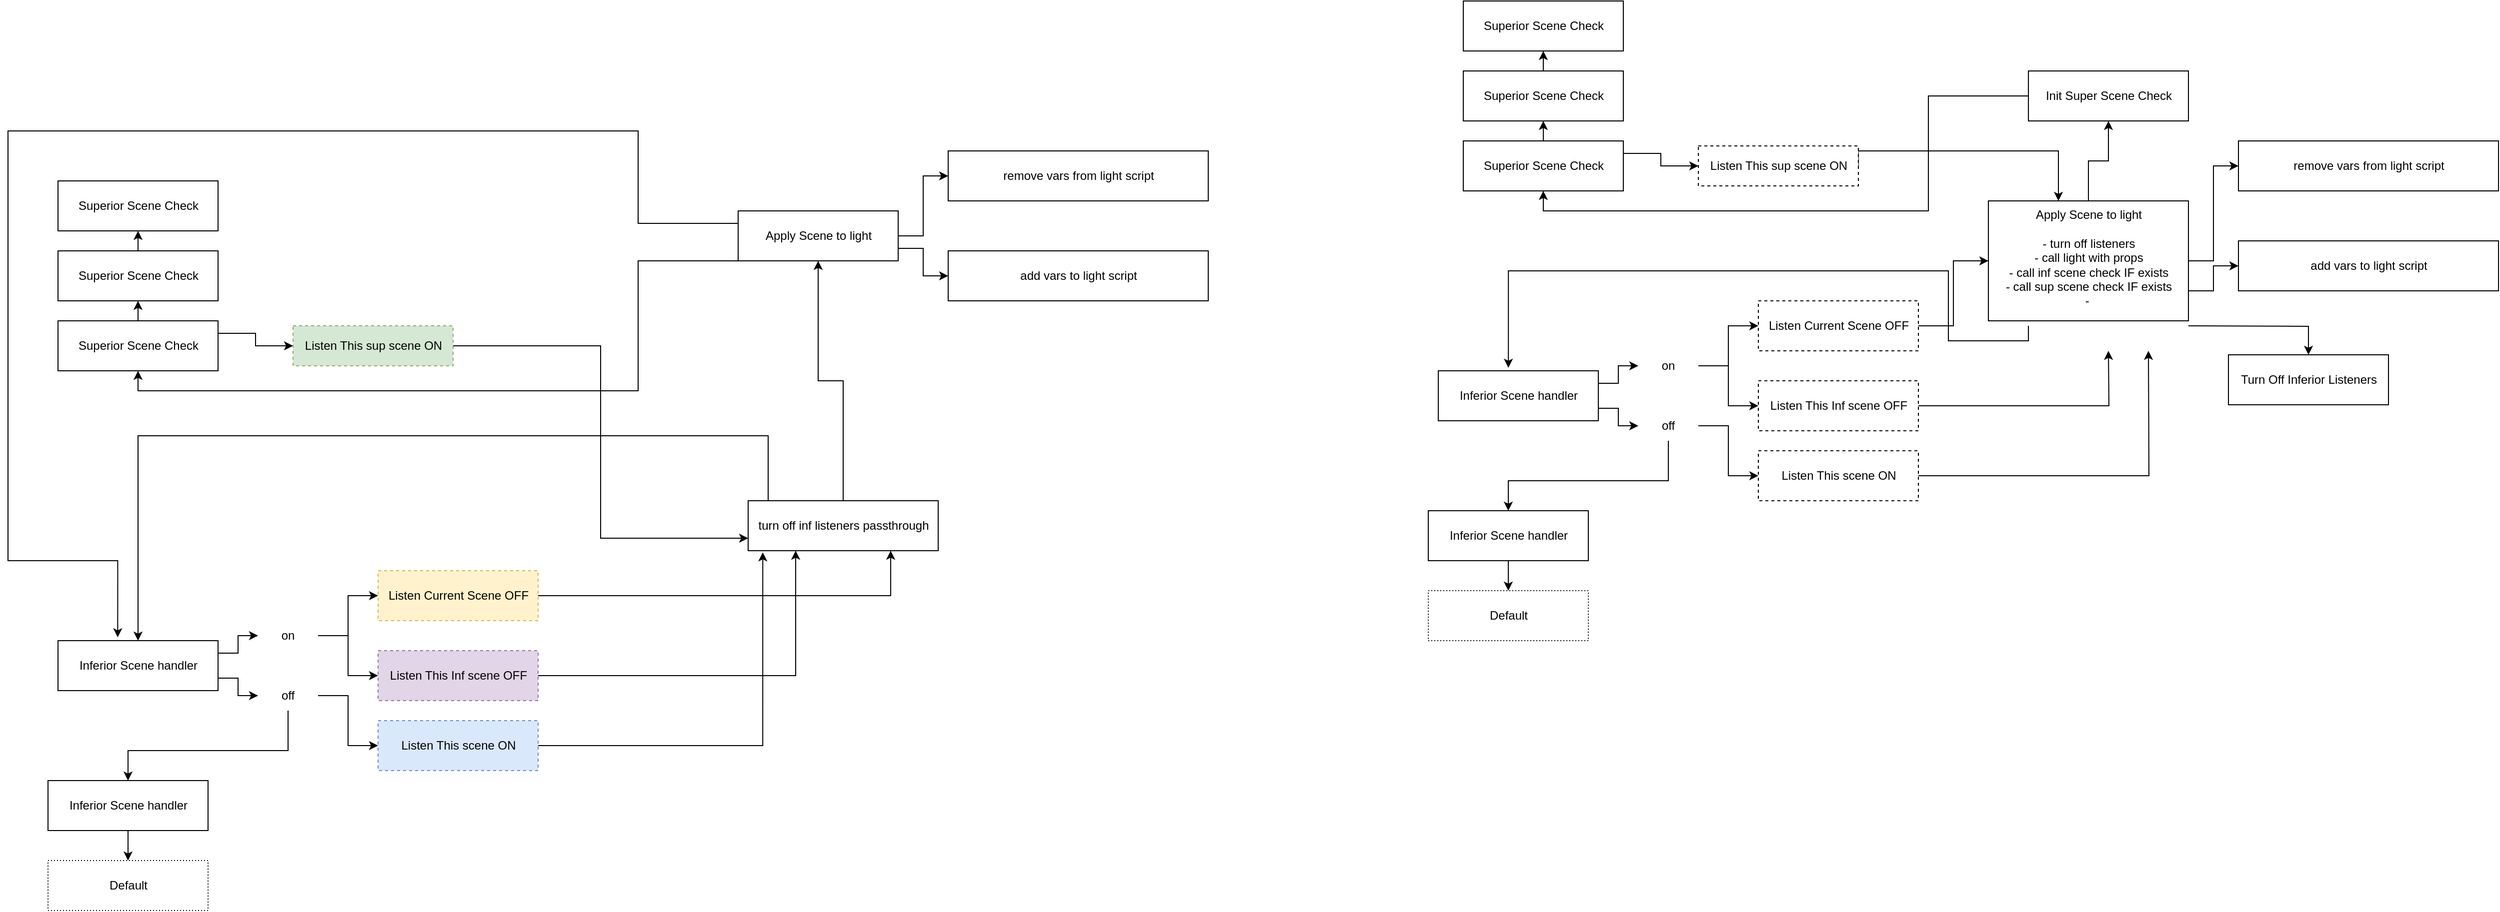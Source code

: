 <mxfile version="16.1.2" type="device"><diagram id="Ndft0dk-LmMr6xnWg4Nc" name="Page-1"><mxGraphModel dx="1577" dy="4420" grid="1" gridSize="10" guides="1" tooltips="1" connect="1" arrows="1" fold="1" page="1" pageScale="1" pageWidth="4681" pageHeight="3300" math="0" shadow="0"><root><mxCell id="0"/><mxCell id="1" parent="0"/><mxCell id="1r3H1_DrciUyMC8pro8x-58" value="remove vars from light script" style="html=1;" vertex="1" parent="1"><mxGeometry x="2740" y="-290" width="260" height="50" as="geometry"/></mxCell><mxCell id="1r3H1_DrciUyMC8pro8x-59" style="edgeStyle=orthogonalEdgeStyle;rounded=0;orthogonalLoop=1;jettySize=auto;html=1;entryX=0;entryY=0.5;entryDx=0;entryDy=0;" edge="1" parent="1" source="1r3H1_DrciUyMC8pro8x-64" target="1r3H1_DrciUyMC8pro8x-58"><mxGeometry relative="1" as="geometry"><mxPoint x="2710" y="-205.0" as="targetPoint"/></mxGeometry></mxCell><mxCell id="1r3H1_DrciUyMC8pro8x-60" style="edgeStyle=orthogonalEdgeStyle;rounded=0;orthogonalLoop=1;jettySize=auto;html=1;exitX=0.5;exitY=1;exitDx=0;exitDy=0;entryX=0.5;entryY=0;entryDx=0;entryDy=0;" edge="1" parent="1" source="1r3H1_DrciUyMC8pro8x-64"><mxGeometry relative="1" as="geometry"><mxPoint x="2610.0" y="-130" as="targetPoint"/></mxGeometry></mxCell><mxCell id="1r3H1_DrciUyMC8pro8x-61" style="edgeStyle=orthogonalEdgeStyle;rounded=0;orthogonalLoop=1;jettySize=auto;html=1;exitX=1;exitY=0.5;exitDx=0;exitDy=0;entryX=0.5;entryY=0;entryDx=0;entryDy=0;" edge="1" parent="1" target="1r3H1_DrciUyMC8pro8x-90"><mxGeometry relative="1" as="geometry"><mxPoint x="2690.0" y="-105" as="sourcePoint"/></mxGeometry></mxCell><mxCell id="1r3H1_DrciUyMC8pro8x-62" style="edgeStyle=orthogonalEdgeStyle;rounded=0;orthogonalLoop=1;jettySize=auto;html=1;exitX=0.5;exitY=0;exitDx=0;exitDy=0;entryX=0.5;entryY=1;entryDx=0;entryDy=0;" edge="1" parent="1" source="1r3H1_DrciUyMC8pro8x-64" target="1r3H1_DrciUyMC8pro8x-93"><mxGeometry relative="1" as="geometry"/></mxCell><mxCell id="1r3H1_DrciUyMC8pro8x-63" style="edgeStyle=orthogonalEdgeStyle;rounded=0;orthogonalLoop=1;jettySize=auto;html=1;exitX=1;exitY=0.75;exitDx=0;exitDy=0;entryX=0;entryY=0.5;entryDx=0;entryDy=0;" edge="1" parent="1" source="1r3H1_DrciUyMC8pro8x-64" target="1r3H1_DrciUyMC8pro8x-96"><mxGeometry relative="1" as="geometry"/></mxCell><mxCell id="1r3H1_DrciUyMC8pro8x-64" value="Apply Scene to light&lt;br&gt;&lt;br&gt;- turn off listeners&lt;br&gt;- call light with props&lt;br&gt;- call inf scene check IF exists&lt;br&gt;- call sup scene check IF exists&lt;br&gt;-&amp;nbsp;" style="html=1;verticalAlign=top;" vertex="1" parent="1"><mxGeometry x="2490" y="-230" width="200" height="120" as="geometry"/></mxCell><mxCell id="1r3H1_DrciUyMC8pro8x-65" style="edgeStyle=orthogonalEdgeStyle;rounded=0;orthogonalLoop=1;jettySize=auto;html=1;exitX=1;exitY=0.25;exitDx=0;exitDy=0;" edge="1" parent="1" source="1r3H1_DrciUyMC8pro8x-67" target="1r3H1_DrciUyMC8pro8x-80"><mxGeometry relative="1" as="geometry"/></mxCell><mxCell id="1r3H1_DrciUyMC8pro8x-66" style="edgeStyle=orthogonalEdgeStyle;rounded=0;orthogonalLoop=1;jettySize=auto;html=1;exitX=1;exitY=0.75;exitDx=0;exitDy=0;" edge="1" parent="1" source="1r3H1_DrciUyMC8pro8x-67" target="1r3H1_DrciUyMC8pro8x-83"><mxGeometry relative="1" as="geometry"/></mxCell><mxCell id="1r3H1_DrciUyMC8pro8x-67" value="Inferior Scene handler" style="html=1;" vertex="1" parent="1"><mxGeometry x="1940" y="-60" width="160" height="50" as="geometry"/></mxCell><mxCell id="1r3H1_DrciUyMC8pro8x-68" style="edgeStyle=orthogonalEdgeStyle;rounded=0;orthogonalLoop=1;jettySize=auto;html=1;exitX=1;exitY=0.25;exitDx=0;exitDy=0;entryX=0;entryY=0.5;entryDx=0;entryDy=0;" edge="1" parent="1" source="1r3H1_DrciUyMC8pro8x-70" target="1r3H1_DrciUyMC8pro8x-95"><mxGeometry relative="1" as="geometry"><mxPoint x="2185" y="-285" as="targetPoint"/></mxGeometry></mxCell><mxCell id="1r3H1_DrciUyMC8pro8x-69" style="edgeStyle=orthogonalEdgeStyle;rounded=0;orthogonalLoop=1;jettySize=auto;html=1;exitX=0.5;exitY=0;exitDx=0;exitDy=0;entryX=0.5;entryY=1;entryDx=0;entryDy=0;" edge="1" parent="1" source="1r3H1_DrciUyMC8pro8x-70" target="1r3H1_DrciUyMC8pro8x-74"><mxGeometry relative="1" as="geometry"/></mxCell><mxCell id="1r3H1_DrciUyMC8pro8x-70" value="Superior Scene Check" style="html=1;" vertex="1" parent="1"><mxGeometry x="1965" y="-290" width="160" height="50" as="geometry"/></mxCell><mxCell id="1r3H1_DrciUyMC8pro8x-71" style="edgeStyle=orthogonalEdgeStyle;rounded=0;orthogonalLoop=1;jettySize=auto;html=1;entryX=0.438;entryY=-0.06;entryDx=0;entryDy=0;entryPerimeter=0;exitX=0;exitY=0.5;exitDx=0;exitDy=0;" edge="1" parent="1" target="1r3H1_DrciUyMC8pro8x-67"><mxGeometry relative="1" as="geometry"><mxPoint x="2530.0" y="-105" as="sourcePoint"/><Array as="points"><mxPoint x="2530" y="-90"/><mxPoint x="2450" y="-90"/><mxPoint x="2450" y="-160"/><mxPoint x="2010" y="-160"/></Array></mxGeometry></mxCell><mxCell id="1r3H1_DrciUyMC8pro8x-73" style="edgeStyle=orthogonalEdgeStyle;rounded=0;orthogonalLoop=1;jettySize=auto;html=1;exitX=0.5;exitY=0;exitDx=0;exitDy=0;entryX=0.5;entryY=1;entryDx=0;entryDy=0;" edge="1" parent="1" source="1r3H1_DrciUyMC8pro8x-74" target="1r3H1_DrciUyMC8pro8x-75"><mxGeometry relative="1" as="geometry"/></mxCell><mxCell id="1r3H1_DrciUyMC8pro8x-74" value="Superior Scene Check" style="html=1;" vertex="1" parent="1"><mxGeometry x="1965" y="-360" width="160" height="50" as="geometry"/></mxCell><mxCell id="1r3H1_DrciUyMC8pro8x-75" value="Superior Scene Check" style="html=1;" vertex="1" parent="1"><mxGeometry x="1965" y="-430" width="160" height="50" as="geometry"/></mxCell><mxCell id="1r3H1_DrciUyMC8pro8x-76" style="edgeStyle=orthogonalEdgeStyle;rounded=0;orthogonalLoop=1;jettySize=auto;html=1;exitX=1;exitY=0.5;exitDx=0;exitDy=0;entryX=0;entryY=0.5;entryDx=0;entryDy=0;" edge="1" parent="1" source="1r3H1_DrciUyMC8pro8x-77" target="1r3H1_DrciUyMC8pro8x-64"><mxGeometry relative="1" as="geometry"/></mxCell><mxCell id="1r3H1_DrciUyMC8pro8x-77" value="Listen Current Scene OFF" style="html=1;dashed=1;" vertex="1" parent="1"><mxGeometry x="2260" y="-130" width="160" height="50" as="geometry"/></mxCell><mxCell id="1r3H1_DrciUyMC8pro8x-78" style="edgeStyle=orthogonalEdgeStyle;rounded=0;orthogonalLoop=1;jettySize=auto;html=1;exitX=1;exitY=0.5;exitDx=0;exitDy=0;entryX=0;entryY=0.5;entryDx=0;entryDy=0;" edge="1" parent="1" source="1r3H1_DrciUyMC8pro8x-80" target="1r3H1_DrciUyMC8pro8x-77"><mxGeometry relative="1" as="geometry"/></mxCell><mxCell id="1r3H1_DrciUyMC8pro8x-79" style="edgeStyle=orthogonalEdgeStyle;rounded=0;orthogonalLoop=1;jettySize=auto;html=1;entryX=0;entryY=0.5;entryDx=0;entryDy=0;" edge="1" parent="1" source="1r3H1_DrciUyMC8pro8x-80" target="1r3H1_DrciUyMC8pro8x-87"><mxGeometry relative="1" as="geometry"/></mxCell><mxCell id="1r3H1_DrciUyMC8pro8x-80" value="on" style="text;html=1;strokeColor=none;fillColor=none;align=center;verticalAlign=middle;whiteSpace=wrap;rounded=0;" vertex="1" parent="1"><mxGeometry x="2140" y="-80" width="60" height="30" as="geometry"/></mxCell><mxCell id="1r3H1_DrciUyMC8pro8x-81" style="edgeStyle=orthogonalEdgeStyle;rounded=0;orthogonalLoop=1;jettySize=auto;html=1;" edge="1" parent="1" source="1r3H1_DrciUyMC8pro8x-83" target="1r3H1_DrciUyMC8pro8x-85"><mxGeometry relative="1" as="geometry"><Array as="points"><mxPoint x="2170" y="50"/><mxPoint x="2010" y="50"/></Array></mxGeometry></mxCell><mxCell id="1r3H1_DrciUyMC8pro8x-82" style="edgeStyle=orthogonalEdgeStyle;rounded=0;orthogonalLoop=1;jettySize=auto;html=1;entryX=0;entryY=0.5;entryDx=0;entryDy=0;" edge="1" parent="1" source="1r3H1_DrciUyMC8pro8x-83" target="1r3H1_DrciUyMC8pro8x-89"><mxGeometry relative="1" as="geometry"/></mxCell><mxCell id="1r3H1_DrciUyMC8pro8x-83" value="off" style="text;html=1;strokeColor=none;fillColor=none;align=center;verticalAlign=middle;whiteSpace=wrap;rounded=0;" vertex="1" parent="1"><mxGeometry x="2140" y="-20" width="60" height="30" as="geometry"/></mxCell><mxCell id="1r3H1_DrciUyMC8pro8x-84" style="edgeStyle=orthogonalEdgeStyle;rounded=0;orthogonalLoop=1;jettySize=auto;html=1;exitX=0.5;exitY=1;exitDx=0;exitDy=0;" edge="1" parent="1" source="1r3H1_DrciUyMC8pro8x-85" target="1r3H1_DrciUyMC8pro8x-91"><mxGeometry relative="1" as="geometry"/></mxCell><mxCell id="1r3H1_DrciUyMC8pro8x-85" value="Inferior Scene handler" style="html=1;" vertex="1" parent="1"><mxGeometry x="1930" y="80" width="160" height="50" as="geometry"/></mxCell><mxCell id="1r3H1_DrciUyMC8pro8x-86" style="edgeStyle=orthogonalEdgeStyle;rounded=0;orthogonalLoop=1;jettySize=auto;html=1;exitX=1;exitY=0.5;exitDx=0;exitDy=0;entryX=0.5;entryY=1;entryDx=0;entryDy=0;" edge="1" parent="1" source="1r3H1_DrciUyMC8pro8x-87"><mxGeometry relative="1" as="geometry"><mxPoint x="2610.0" y="-80" as="targetPoint"/></mxGeometry></mxCell><mxCell id="1r3H1_DrciUyMC8pro8x-87" value="Listen This Inf scene OFF" style="html=1;dashed=1;" vertex="1" parent="1"><mxGeometry x="2260" y="-50" width="160" height="50" as="geometry"/></mxCell><mxCell id="1r3H1_DrciUyMC8pro8x-88" style="edgeStyle=orthogonalEdgeStyle;rounded=0;orthogonalLoop=1;jettySize=auto;html=1;exitX=1;exitY=0.5;exitDx=0;exitDy=0;entryX=0.75;entryY=1;entryDx=0;entryDy=0;" edge="1" parent="1" source="1r3H1_DrciUyMC8pro8x-89"><mxGeometry relative="1" as="geometry"><mxPoint x="2650.0" y="-80" as="targetPoint"/></mxGeometry></mxCell><mxCell id="1r3H1_DrciUyMC8pro8x-89" value="Listen This scene ON" style="html=1;dashed=1;" vertex="1" parent="1"><mxGeometry x="2260" y="20" width="160" height="50" as="geometry"/></mxCell><mxCell id="1r3H1_DrciUyMC8pro8x-90" value="Turn Off Inferior Listeners" style="html=1;" vertex="1" parent="1"><mxGeometry x="2730" y="-76" width="160" height="50" as="geometry"/></mxCell><mxCell id="1r3H1_DrciUyMC8pro8x-91" value="Default" style="html=1;dashed=1;dashPattern=1 2;" vertex="1" parent="1"><mxGeometry x="1930" y="160" width="160" height="50" as="geometry"/></mxCell><mxCell id="1r3H1_DrciUyMC8pro8x-92" style="edgeStyle=orthogonalEdgeStyle;rounded=0;orthogonalLoop=1;jettySize=auto;html=1;exitX=0;exitY=0.5;exitDx=0;exitDy=0;entryX=0.5;entryY=1;entryDx=0;entryDy=0;" edge="1" parent="1" source="1r3H1_DrciUyMC8pro8x-93" target="1r3H1_DrciUyMC8pro8x-70"><mxGeometry relative="1" as="geometry"><Array as="points"><mxPoint x="2430" y="-335"/><mxPoint x="2430" y="-220"/><mxPoint x="2045" y="-220"/></Array></mxGeometry></mxCell><mxCell id="1r3H1_DrciUyMC8pro8x-93" value="Init Super Scene Check" style="html=1;" vertex="1" parent="1"><mxGeometry x="2530" y="-360" width="160" height="50" as="geometry"/></mxCell><mxCell id="1r3H1_DrciUyMC8pro8x-94" style="edgeStyle=orthogonalEdgeStyle;rounded=0;orthogonalLoop=1;jettySize=auto;html=1;exitX=1;exitY=0.5;exitDx=0;exitDy=0;" edge="1" parent="1" source="1r3H1_DrciUyMC8pro8x-95" target="1r3H1_DrciUyMC8pro8x-64"><mxGeometry relative="1" as="geometry"><Array as="points"><mxPoint x="2560" y="-280"/></Array></mxGeometry></mxCell><mxCell id="1r3H1_DrciUyMC8pro8x-95" value="Listen This sup scene ON" style="html=1;dashed=1;" vertex="1" parent="1"><mxGeometry x="2200" y="-285" width="160" height="40" as="geometry"/></mxCell><mxCell id="1r3H1_DrciUyMC8pro8x-96" value="add vars to light script" style="html=1;" vertex="1" parent="1"><mxGeometry x="2740" y="-190" width="260" height="50" as="geometry"/></mxCell><mxCell id="1r3H1_DrciUyMC8pro8x-116" value="remove vars from light script" style="html=1;" vertex="1" parent="1"><mxGeometry x="1450" y="-280" width="260" height="50" as="geometry"/></mxCell><mxCell id="1r3H1_DrciUyMC8pro8x-117" style="edgeStyle=orthogonalEdgeStyle;rounded=0;orthogonalLoop=1;jettySize=auto;html=1;entryX=0;entryY=0.5;entryDx=0;entryDy=0;" edge="1" parent="1" source="1r3H1_DrciUyMC8pro8x-121" target="1r3H1_DrciUyMC8pro8x-116"><mxGeometry relative="1" as="geometry"><mxPoint x="1710" y="-245.0" as="targetPoint"/></mxGeometry></mxCell><mxCell id="1r3H1_DrciUyMC8pro8x-118" style="edgeStyle=orthogonalEdgeStyle;rounded=0;orthogonalLoop=1;jettySize=auto;html=1;exitX=1;exitY=0.75;exitDx=0;exitDy=0;entryX=0;entryY=0.5;entryDx=0;entryDy=0;" edge="1" parent="1" source="1r3H1_DrciUyMC8pro8x-121" target="1r3H1_DrciUyMC8pro8x-151"><mxGeometry relative="1" as="geometry"/></mxCell><mxCell id="1r3H1_DrciUyMC8pro8x-119" style="edgeStyle=orthogonalEdgeStyle;rounded=0;orthogonalLoop=1;jettySize=auto;html=1;exitX=0;exitY=0.25;exitDx=0;exitDy=0;entryX=0.373;entryY=-0.067;entryDx=0;entryDy=0;entryPerimeter=0;" edge="1" parent="1" source="1r3H1_DrciUyMC8pro8x-121" target="1r3H1_DrciUyMC8pro8x-124"><mxGeometry relative="1" as="geometry"><Array as="points"><mxPoint x="1140" y="-207"/><mxPoint x="1140" y="-300"/><mxPoint x="510" y="-300"/><mxPoint x="510" y="130"/><mxPoint x="620" y="130"/></Array></mxGeometry></mxCell><mxCell id="1r3H1_DrciUyMC8pro8x-120" style="edgeStyle=orthogonalEdgeStyle;rounded=0;orthogonalLoop=1;jettySize=auto;html=1;exitX=0.25;exitY=1;exitDx=0;exitDy=0;entryX=0.5;entryY=1;entryDx=0;entryDy=0;" edge="1" parent="1" source="1r3H1_DrciUyMC8pro8x-121" target="1r3H1_DrciUyMC8pro8x-127"><mxGeometry relative="1" as="geometry"><Array as="points"><mxPoint x="1140" y="-170"/><mxPoint x="1140" y="-40"/><mxPoint x="640" y="-40"/></Array></mxGeometry></mxCell><mxCell id="1r3H1_DrciUyMC8pro8x-121" value="Apply Scene to light" style="html=1;" vertex="1" parent="1"><mxGeometry x="1240" y="-220" width="160" height="50" as="geometry"/></mxCell><mxCell id="1r3H1_DrciUyMC8pro8x-122" style="edgeStyle=orthogonalEdgeStyle;rounded=0;orthogonalLoop=1;jettySize=auto;html=1;exitX=1;exitY=0.25;exitDx=0;exitDy=0;" edge="1" parent="1" source="1r3H1_DrciUyMC8pro8x-124" target="1r3H1_DrciUyMC8pro8x-138"><mxGeometry relative="1" as="geometry"/></mxCell><mxCell id="1r3H1_DrciUyMC8pro8x-123" style="edgeStyle=orthogonalEdgeStyle;rounded=0;orthogonalLoop=1;jettySize=auto;html=1;exitX=1;exitY=0.75;exitDx=0;exitDy=0;" edge="1" parent="1" source="1r3H1_DrciUyMC8pro8x-124" target="1r3H1_DrciUyMC8pro8x-141"><mxGeometry relative="1" as="geometry"/></mxCell><mxCell id="1r3H1_DrciUyMC8pro8x-124" value="Inferior Scene handler" style="html=1;" vertex="1" parent="1"><mxGeometry x="560" y="210" width="160" height="50" as="geometry"/></mxCell><mxCell id="1r3H1_DrciUyMC8pro8x-125" style="edgeStyle=orthogonalEdgeStyle;rounded=0;orthogonalLoop=1;jettySize=auto;html=1;exitX=1;exitY=0.25;exitDx=0;exitDy=0;entryX=0;entryY=0.5;entryDx=0;entryDy=0;" edge="1" parent="1" source="1r3H1_DrciUyMC8pro8x-127" target="1r3H1_DrciUyMC8pro8x-150"><mxGeometry relative="1" as="geometry"><mxPoint x="780" y="-105" as="targetPoint"/></mxGeometry></mxCell><mxCell id="1r3H1_DrciUyMC8pro8x-126" style="edgeStyle=orthogonalEdgeStyle;rounded=0;orthogonalLoop=1;jettySize=auto;html=1;exitX=0.5;exitY=0;exitDx=0;exitDy=0;entryX=0.5;entryY=1;entryDx=0;entryDy=0;" edge="1" parent="1" source="1r3H1_DrciUyMC8pro8x-127" target="1r3H1_DrciUyMC8pro8x-132"><mxGeometry relative="1" as="geometry"/></mxCell><mxCell id="1r3H1_DrciUyMC8pro8x-127" value="Superior Scene Check" style="html=1;" vertex="1" parent="1"><mxGeometry x="560" y="-110" width="160" height="50" as="geometry"/></mxCell><mxCell id="1r3H1_DrciUyMC8pro8x-129" style="edgeStyle=orthogonalEdgeStyle;rounded=0;orthogonalLoop=1;jettySize=auto;html=1;exitX=0;exitY=0.5;exitDx=0;exitDy=0;entryX=0.5;entryY=0;entryDx=0;entryDy=0;" edge="1" parent="1" source="1r3H1_DrciUyMC8pro8x-130" target="1r3H1_DrciUyMC8pro8x-124"><mxGeometry relative="1" as="geometry"><Array as="points"><mxPoint x="1270" y="95"/><mxPoint x="1270" y="5"/><mxPoint x="640" y="5"/></Array></mxGeometry></mxCell><mxCell id="1r3H1_DrciUyMC8pro8x-152" style="edgeStyle=orthogonalEdgeStyle;rounded=0;orthogonalLoop=1;jettySize=auto;html=1;exitX=0.5;exitY=0;exitDx=0;exitDy=0;entryX=0.5;entryY=1;entryDx=0;entryDy=0;" edge="1" parent="1" source="1r3H1_DrciUyMC8pro8x-130" target="1r3H1_DrciUyMC8pro8x-121"><mxGeometry relative="1" as="geometry"/></mxCell><mxCell id="1r3H1_DrciUyMC8pro8x-130" value="turn off inf listeners passthrough" style="html=1;" vertex="1" parent="1"><mxGeometry x="1250" y="70" width="190" height="50" as="geometry"/></mxCell><mxCell id="1r3H1_DrciUyMC8pro8x-131" style="edgeStyle=orthogonalEdgeStyle;rounded=0;orthogonalLoop=1;jettySize=auto;html=1;exitX=0.5;exitY=0;exitDx=0;exitDy=0;entryX=0.5;entryY=1;entryDx=0;entryDy=0;" edge="1" parent="1" source="1r3H1_DrciUyMC8pro8x-132" target="1r3H1_DrciUyMC8pro8x-133"><mxGeometry relative="1" as="geometry"/></mxCell><mxCell id="1r3H1_DrciUyMC8pro8x-132" value="Superior Scene Check" style="html=1;" vertex="1" parent="1"><mxGeometry x="560" y="-180" width="160" height="50" as="geometry"/></mxCell><mxCell id="1r3H1_DrciUyMC8pro8x-133" value="Superior Scene Check" style="html=1;" vertex="1" parent="1"><mxGeometry x="560" y="-250" width="160" height="50" as="geometry"/></mxCell><mxCell id="1r3H1_DrciUyMC8pro8x-134" style="edgeStyle=orthogonalEdgeStyle;rounded=0;orthogonalLoop=1;jettySize=auto;html=1;exitX=1;exitY=0.5;exitDx=0;exitDy=0;entryX=0.75;entryY=1;entryDx=0;entryDy=0;" edge="1" parent="1" source="1r3H1_DrciUyMC8pro8x-135" target="1r3H1_DrciUyMC8pro8x-130"><mxGeometry relative="1" as="geometry"/></mxCell><mxCell id="1r3H1_DrciUyMC8pro8x-135" value="Listen Current Scene OFF" style="html=1;dashed=1;fillColor=#fff2cc;strokeColor=#d6b656;" vertex="1" parent="1"><mxGeometry x="880" y="140" width="160" height="50" as="geometry"/></mxCell><mxCell id="1r3H1_DrciUyMC8pro8x-136" style="edgeStyle=orthogonalEdgeStyle;rounded=0;orthogonalLoop=1;jettySize=auto;html=1;exitX=1;exitY=0.5;exitDx=0;exitDy=0;entryX=0;entryY=0.5;entryDx=0;entryDy=0;" edge="1" parent="1" source="1r3H1_DrciUyMC8pro8x-138" target="1r3H1_DrciUyMC8pro8x-135"><mxGeometry relative="1" as="geometry"/></mxCell><mxCell id="1r3H1_DrciUyMC8pro8x-137" style="edgeStyle=orthogonalEdgeStyle;rounded=0;orthogonalLoop=1;jettySize=auto;html=1;entryX=0;entryY=0.5;entryDx=0;entryDy=0;" edge="1" parent="1" source="1r3H1_DrciUyMC8pro8x-138" target="1r3H1_DrciUyMC8pro8x-145"><mxGeometry relative="1" as="geometry"/></mxCell><mxCell id="1r3H1_DrciUyMC8pro8x-138" value="on" style="text;html=1;strokeColor=none;fillColor=none;align=center;verticalAlign=middle;whiteSpace=wrap;rounded=0;" vertex="1" parent="1"><mxGeometry x="760" y="190" width="60" height="30" as="geometry"/></mxCell><mxCell id="1r3H1_DrciUyMC8pro8x-139" style="edgeStyle=orthogonalEdgeStyle;rounded=0;orthogonalLoop=1;jettySize=auto;html=1;" edge="1" parent="1" source="1r3H1_DrciUyMC8pro8x-141" target="1r3H1_DrciUyMC8pro8x-143"><mxGeometry relative="1" as="geometry"><Array as="points"><mxPoint x="790" y="320"/><mxPoint x="630" y="320"/></Array></mxGeometry></mxCell><mxCell id="1r3H1_DrciUyMC8pro8x-140" style="edgeStyle=orthogonalEdgeStyle;rounded=0;orthogonalLoop=1;jettySize=auto;html=1;entryX=0;entryY=0.5;entryDx=0;entryDy=0;" edge="1" parent="1" source="1r3H1_DrciUyMC8pro8x-141" target="1r3H1_DrciUyMC8pro8x-147"><mxGeometry relative="1" as="geometry"/></mxCell><mxCell id="1r3H1_DrciUyMC8pro8x-141" value="off" style="text;html=1;strokeColor=none;fillColor=none;align=center;verticalAlign=middle;whiteSpace=wrap;rounded=0;" vertex="1" parent="1"><mxGeometry x="760" y="250" width="60" height="30" as="geometry"/></mxCell><mxCell id="1r3H1_DrciUyMC8pro8x-142" style="edgeStyle=orthogonalEdgeStyle;rounded=0;orthogonalLoop=1;jettySize=auto;html=1;exitX=0.5;exitY=1;exitDx=0;exitDy=0;" edge="1" parent="1" source="1r3H1_DrciUyMC8pro8x-143" target="1r3H1_DrciUyMC8pro8x-148"><mxGeometry relative="1" as="geometry"/></mxCell><mxCell id="1r3H1_DrciUyMC8pro8x-143" value="Inferior Scene handler" style="html=1;" vertex="1" parent="1"><mxGeometry x="550" y="350" width="160" height="50" as="geometry"/></mxCell><mxCell id="1r3H1_DrciUyMC8pro8x-144" style="edgeStyle=orthogonalEdgeStyle;rounded=0;orthogonalLoop=1;jettySize=auto;html=1;exitX=1;exitY=0.5;exitDx=0;exitDy=0;entryX=0.25;entryY=1;entryDx=0;entryDy=0;" edge="1" parent="1" source="1r3H1_DrciUyMC8pro8x-145" target="1r3H1_DrciUyMC8pro8x-130"><mxGeometry relative="1" as="geometry"/></mxCell><mxCell id="1r3H1_DrciUyMC8pro8x-145" value="Listen This Inf scene OFF" style="html=1;dashed=1;fillColor=#e1d5e7;strokeColor=#9673a6;" vertex="1" parent="1"><mxGeometry x="880" y="220" width="160" height="50" as="geometry"/></mxCell><mxCell id="1r3H1_DrciUyMC8pro8x-146" style="edgeStyle=orthogonalEdgeStyle;rounded=0;orthogonalLoop=1;jettySize=auto;html=1;exitX=1;exitY=0.5;exitDx=0;exitDy=0;entryX=0.077;entryY=1.033;entryDx=0;entryDy=0;entryPerimeter=0;" edge="1" parent="1" source="1r3H1_DrciUyMC8pro8x-147" target="1r3H1_DrciUyMC8pro8x-130"><mxGeometry relative="1" as="geometry"/></mxCell><mxCell id="1r3H1_DrciUyMC8pro8x-147" value="Listen This scene ON" style="html=1;dashed=1;fillColor=#dae8fc;strokeColor=#6c8ebf;" vertex="1" parent="1"><mxGeometry x="880" y="290" width="160" height="50" as="geometry"/></mxCell><mxCell id="1r3H1_DrciUyMC8pro8x-148" value="Default" style="html=1;dashed=1;dashPattern=1 2;" vertex="1" parent="1"><mxGeometry x="550" y="430" width="160" height="50" as="geometry"/></mxCell><mxCell id="1r3H1_DrciUyMC8pro8x-149" style="edgeStyle=orthogonalEdgeStyle;rounded=0;orthogonalLoop=1;jettySize=auto;html=1;exitX=1;exitY=0.5;exitDx=0;exitDy=0;entryX=0;entryY=0.75;entryDx=0;entryDy=0;" edge="1" parent="1" source="1r3H1_DrciUyMC8pro8x-150" target="1r3H1_DrciUyMC8pro8x-130"><mxGeometry relative="1" as="geometry"/></mxCell><mxCell id="1r3H1_DrciUyMC8pro8x-150" value="Listen This sup scene ON" style="html=1;dashed=1;fillColor=#d5e8d4;strokeColor=#82b366;" vertex="1" parent="1"><mxGeometry x="795" y="-105" width="160" height="40" as="geometry"/></mxCell><mxCell id="1r3H1_DrciUyMC8pro8x-151" value="add vars to light script" style="html=1;" vertex="1" parent="1"><mxGeometry x="1450" y="-180" width="260" height="50" as="geometry"/></mxCell></root></mxGraphModel></diagram></mxfile>